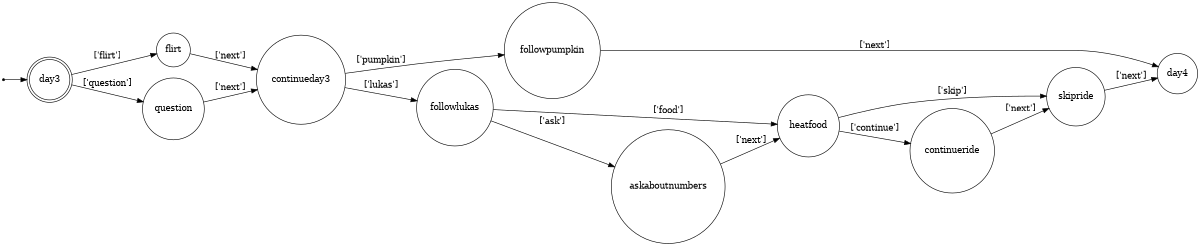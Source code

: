 digraph FSM {
	graph [rankdir=LR size="8,5"]
	node [shape=doublecircle]
	day3
	node [shape=point]
	qi
	qi -> day3
	node [shape=circle]
	day3 -> flirt [label="['flirt']"]
	day3 -> question [label="['question']"]
	flirt -> continueday3 [label="['next']"]
	question -> continueday3 [label="['next']"]
	continueday3 -> followpumpkin [label="['pumpkin']"]
	continueday3 -> followlukas [label="['lukas']"]
	followpumpkin -> day4 [label="['next']"]
	followlukas -> heatfood [label="['food']"]
	followlukas -> askaboutnumbers [label="['ask']"]
	askaboutnumbers -> heatfood [label="['next']"]
	heatfood -> skipride [label="['skip']"]
	heatfood -> continueride [label="['continue']"]
	continueride -> skipride [label="['next']"]
	skipride -> day4 [label="['next']"]
}
